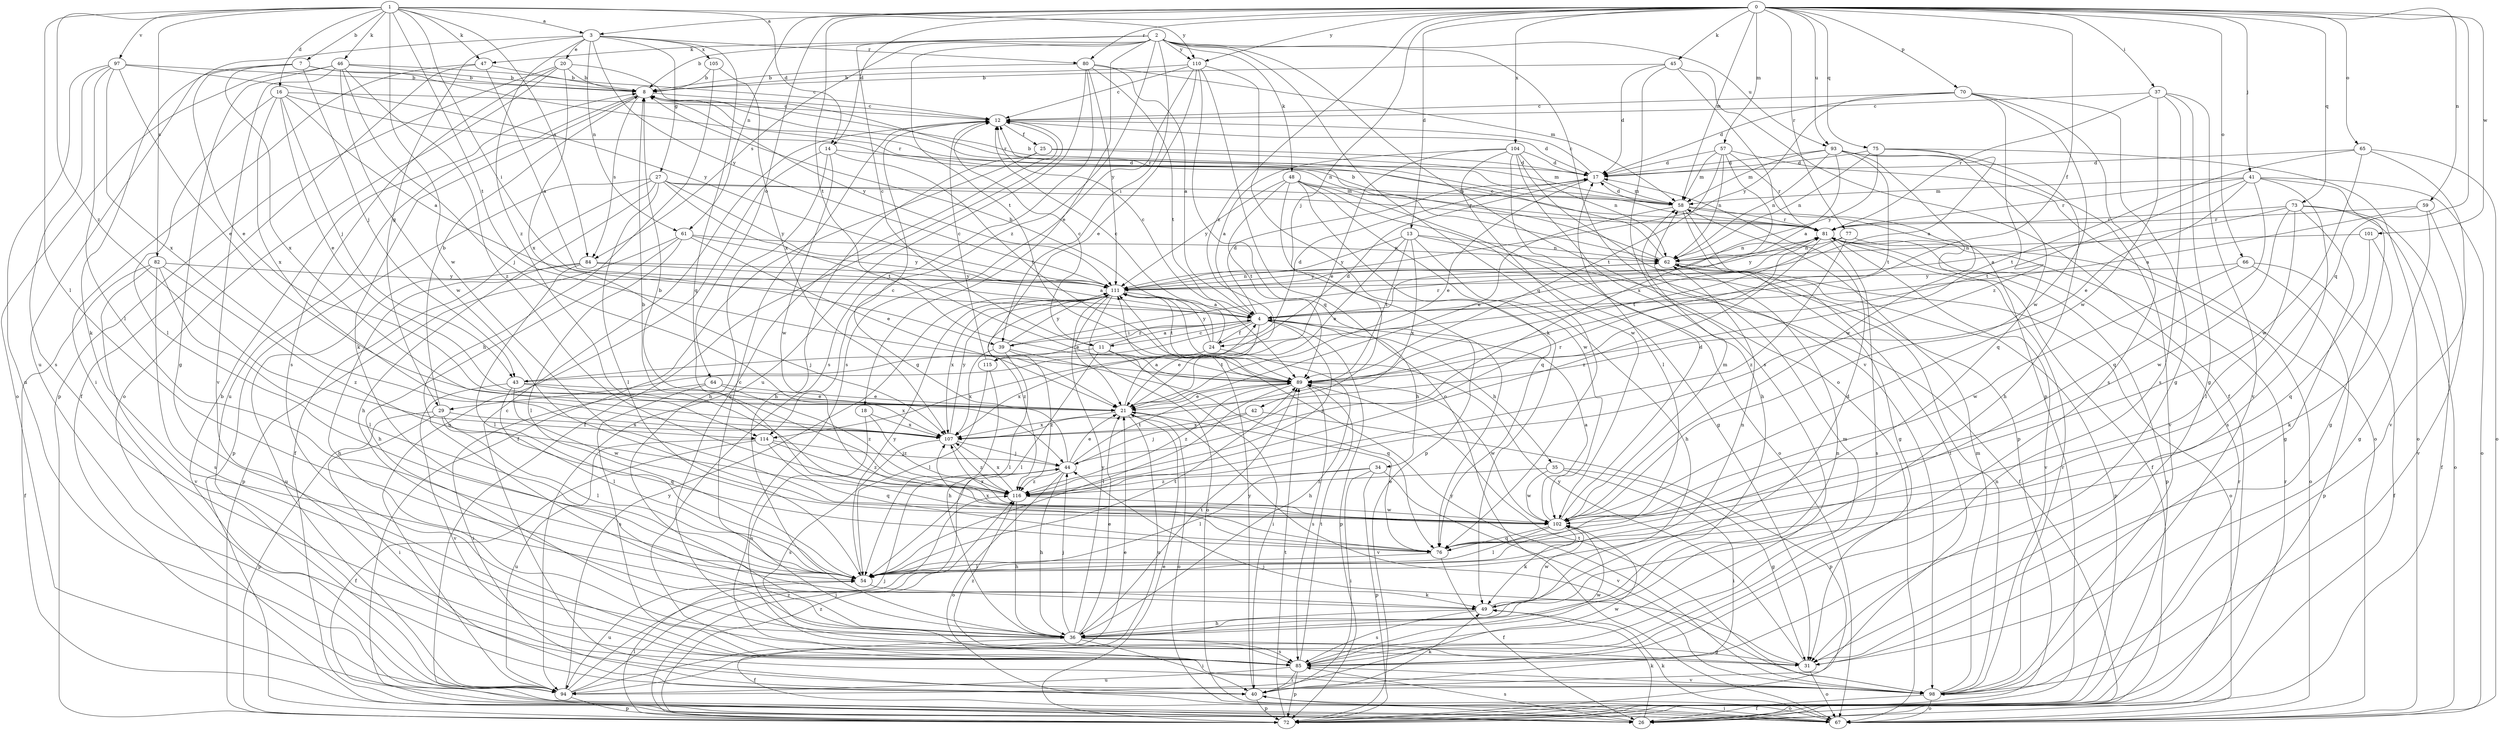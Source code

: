 strict digraph  {
0;
1;
2;
3;
4;
7;
8;
11;
12;
13;
14;
16;
17;
18;
20;
21;
24;
25;
26;
27;
29;
31;
34;
35;
36;
37;
39;
40;
41;
42;
43;
44;
45;
46;
47;
48;
49;
54;
57;
58;
59;
61;
62;
64;
65;
66;
67;
70;
72;
73;
75;
76;
77;
80;
81;
82;
84;
85;
89;
93;
94;
97;
98;
101;
102;
104;
105;
107;
110;
111;
114;
115;
116;
0 -> 3  [label=a];
0 -> 13  [label=d];
0 -> 14  [label=d];
0 -> 24  [label=f];
0 -> 37  [label=i];
0 -> 41  [label=j];
0 -> 42  [label=j];
0 -> 45  [label=k];
0 -> 57  [label=m];
0 -> 58  [label=m];
0 -> 59  [label=n];
0 -> 61  [label=n];
0 -> 64  [label=o];
0 -> 65  [label=o];
0 -> 66  [label=o];
0 -> 70  [label=p];
0 -> 73  [label=q];
0 -> 75  [label=q];
0 -> 76  [label=q];
0 -> 77  [label=r];
0 -> 80  [label=r];
0 -> 89  [label=t];
0 -> 93  [label=u];
0 -> 101  [label=w];
0 -> 104  [label=x];
0 -> 110  [label=y];
0 -> 114  [label=z];
1 -> 3  [label=a];
1 -> 7  [label=b];
1 -> 14  [label=d];
1 -> 16  [label=d];
1 -> 39  [label=i];
1 -> 46  [label=k];
1 -> 47  [label=k];
1 -> 54  [label=l];
1 -> 82  [label=s];
1 -> 84  [label=s];
1 -> 89  [label=t];
1 -> 97  [label=v];
1 -> 102  [label=w];
1 -> 110  [label=y];
1 -> 114  [label=z];
2 -> 8  [label=b];
2 -> 11  [label=c];
2 -> 18  [label=e];
2 -> 39  [label=i];
2 -> 47  [label=k];
2 -> 48  [label=k];
2 -> 67  [label=o];
2 -> 76  [label=q];
2 -> 84  [label=s];
2 -> 89  [label=t];
2 -> 93  [label=u];
2 -> 98  [label=v];
2 -> 110  [label=y];
2 -> 114  [label=z];
3 -> 20  [label=e];
3 -> 27  [label=g];
3 -> 29  [label=g];
3 -> 61  [label=n];
3 -> 76  [label=q];
3 -> 80  [label=r];
3 -> 94  [label=u];
3 -> 105  [label=x];
3 -> 111  [label=y];
3 -> 114  [label=z];
4 -> 11  [label=c];
4 -> 12  [label=c];
4 -> 17  [label=d];
4 -> 21  [label=e];
4 -> 24  [label=f];
4 -> 29  [label=g];
4 -> 34  [label=h];
4 -> 35  [label=h];
4 -> 39  [label=i];
4 -> 72  [label=p];
4 -> 115  [label=z];
4 -> 116  [label=z];
7 -> 8  [label=b];
7 -> 21  [label=e];
7 -> 43  [label=j];
7 -> 49  [label=k];
7 -> 81  [label=r];
7 -> 107  [label=x];
8 -> 12  [label=c];
8 -> 49  [label=k];
8 -> 81  [label=r];
8 -> 84  [label=s];
8 -> 94  [label=u];
8 -> 111  [label=y];
11 -> 4  [label=a];
11 -> 12  [label=c];
11 -> 40  [label=i];
11 -> 43  [label=j];
11 -> 54  [label=l];
11 -> 89  [label=t];
12 -> 17  [label=d];
12 -> 25  [label=f];
12 -> 26  [label=f];
13 -> 21  [label=e];
13 -> 26  [label=f];
13 -> 36  [label=h];
13 -> 62  [label=n];
13 -> 89  [label=t];
13 -> 107  [label=x];
13 -> 111  [label=y];
14 -> 17  [label=d];
14 -> 36  [label=h];
14 -> 89  [label=t];
14 -> 94  [label=u];
14 -> 102  [label=w];
16 -> 4  [label=a];
16 -> 12  [label=c];
16 -> 21  [label=e];
16 -> 43  [label=j];
16 -> 54  [label=l];
16 -> 62  [label=n];
16 -> 107  [label=x];
17 -> 12  [label=c];
17 -> 21  [label=e];
17 -> 58  [label=m];
18 -> 85  [label=s];
18 -> 107  [label=x];
18 -> 116  [label=z];
20 -> 8  [label=b];
20 -> 67  [label=o];
20 -> 72  [label=p];
20 -> 81  [label=r];
20 -> 85  [label=s];
20 -> 107  [label=x];
21 -> 4  [label=a];
21 -> 67  [label=o];
21 -> 94  [label=u];
21 -> 98  [label=v];
21 -> 107  [label=x];
24 -> 8  [label=b];
24 -> 12  [label=c];
24 -> 17  [label=d];
24 -> 36  [label=h];
24 -> 107  [label=x];
24 -> 111  [label=y];
25 -> 17  [label=d];
25 -> 26  [label=f];
25 -> 36  [label=h];
25 -> 58  [label=m];
26 -> 49  [label=k];
26 -> 81  [label=r];
26 -> 85  [label=s];
27 -> 26  [label=f];
27 -> 36  [label=h];
27 -> 54  [label=l];
27 -> 58  [label=m];
27 -> 72  [label=p];
27 -> 81  [label=r];
27 -> 89  [label=t];
27 -> 111  [label=y];
29 -> 8  [label=b];
29 -> 40  [label=i];
29 -> 54  [label=l];
29 -> 72  [label=p];
29 -> 76  [label=q];
29 -> 107  [label=x];
31 -> 12  [label=c];
31 -> 44  [label=j];
31 -> 67  [label=o];
31 -> 111  [label=y];
31 -> 116  [label=z];
34 -> 40  [label=i];
34 -> 54  [label=l];
34 -> 72  [label=p];
34 -> 98  [label=v];
34 -> 116  [label=z];
35 -> 31  [label=g];
35 -> 40  [label=i];
35 -> 102  [label=w];
35 -> 116  [label=z];
36 -> 12  [label=c];
36 -> 21  [label=e];
36 -> 26  [label=f];
36 -> 31  [label=g];
36 -> 40  [label=i];
36 -> 44  [label=j];
36 -> 62  [label=n];
36 -> 85  [label=s];
36 -> 89  [label=t];
36 -> 111  [label=y];
37 -> 12  [label=c];
37 -> 31  [label=g];
37 -> 81  [label=r];
37 -> 85  [label=s];
37 -> 98  [label=v];
37 -> 102  [label=w];
39 -> 54  [label=l];
39 -> 76  [label=q];
39 -> 81  [label=r];
39 -> 107  [label=x];
39 -> 111  [label=y];
39 -> 116  [label=z];
40 -> 12  [label=c];
40 -> 49  [label=k];
40 -> 67  [label=o];
40 -> 72  [label=p];
40 -> 111  [label=y];
41 -> 21  [label=e];
41 -> 31  [label=g];
41 -> 58  [label=m];
41 -> 67  [label=o];
41 -> 76  [label=q];
41 -> 81  [label=r];
41 -> 85  [label=s];
41 -> 89  [label=t];
42 -> 44  [label=j];
42 -> 72  [label=p];
42 -> 107  [label=x];
43 -> 17  [label=d];
43 -> 21  [label=e];
43 -> 54  [label=l];
43 -> 98  [label=v];
43 -> 102  [label=w];
43 -> 107  [label=x];
44 -> 12  [label=c];
44 -> 21  [label=e];
44 -> 36  [label=h];
44 -> 67  [label=o];
44 -> 81  [label=r];
44 -> 89  [label=t];
44 -> 116  [label=z];
45 -> 8  [label=b];
45 -> 17  [label=d];
45 -> 26  [label=f];
45 -> 72  [label=p];
45 -> 85  [label=s];
46 -> 8  [label=b];
46 -> 12  [label=c];
46 -> 31  [label=g];
46 -> 44  [label=j];
46 -> 67  [label=o];
46 -> 98  [label=v];
46 -> 102  [label=w];
46 -> 116  [label=z];
47 -> 4  [label=a];
47 -> 8  [label=b];
47 -> 26  [label=f];
47 -> 40  [label=i];
48 -> 31  [label=g];
48 -> 58  [label=m];
48 -> 67  [label=o];
48 -> 72  [label=p];
48 -> 76  [label=q];
48 -> 89  [label=t];
48 -> 102  [label=w];
48 -> 111  [label=y];
49 -> 17  [label=d];
49 -> 36  [label=h];
49 -> 85  [label=s];
49 -> 102  [label=w];
54 -> 49  [label=k];
54 -> 62  [label=n];
54 -> 89  [label=t];
54 -> 94  [label=u];
54 -> 111  [label=y];
57 -> 17  [label=d];
57 -> 58  [label=m];
57 -> 62  [label=n];
57 -> 67  [label=o];
57 -> 81  [label=r];
57 -> 89  [label=t];
57 -> 107  [label=x];
58 -> 8  [label=b];
58 -> 17  [label=d];
58 -> 21  [label=e];
58 -> 26  [label=f];
58 -> 31  [label=g];
58 -> 40  [label=i];
58 -> 81  [label=r];
59 -> 4  [label=a];
59 -> 31  [label=g];
59 -> 81  [label=r];
59 -> 98  [label=v];
61 -> 21  [label=e];
61 -> 36  [label=h];
61 -> 54  [label=l];
61 -> 62  [label=n];
61 -> 72  [label=p];
61 -> 111  [label=y];
62 -> 8  [label=b];
62 -> 12  [label=c];
62 -> 67  [label=o];
62 -> 72  [label=p];
62 -> 111  [label=y];
64 -> 21  [label=e];
64 -> 40  [label=i];
64 -> 85  [label=s];
64 -> 116  [label=z];
65 -> 17  [label=d];
65 -> 67  [label=o];
65 -> 89  [label=t];
65 -> 98  [label=v];
65 -> 102  [label=w];
66 -> 26  [label=f];
66 -> 72  [label=p];
66 -> 102  [label=w];
66 -> 111  [label=y];
67 -> 40  [label=i];
67 -> 49  [label=k];
70 -> 12  [label=c];
70 -> 17  [label=d];
70 -> 31  [label=g];
70 -> 85  [label=s];
70 -> 102  [label=w];
70 -> 111  [label=y];
70 -> 116  [label=z];
72 -> 21  [label=e];
72 -> 44  [label=j];
72 -> 54  [label=l];
72 -> 81  [label=r];
72 -> 89  [label=t];
72 -> 116  [label=z];
73 -> 4  [label=a];
73 -> 26  [label=f];
73 -> 31  [label=g];
73 -> 54  [label=l];
73 -> 67  [label=o];
73 -> 81  [label=r];
73 -> 102  [label=w];
75 -> 4  [label=a];
75 -> 17  [label=d];
75 -> 36  [label=h];
75 -> 62  [label=n];
75 -> 67  [label=o];
75 -> 111  [label=y];
76 -> 21  [label=e];
76 -> 26  [label=f];
76 -> 54  [label=l];
76 -> 107  [label=x];
77 -> 62  [label=n];
77 -> 67  [label=o];
77 -> 89  [label=t];
77 -> 116  [label=z];
80 -> 4  [label=a];
80 -> 8  [label=b];
80 -> 58  [label=m];
80 -> 85  [label=s];
80 -> 89  [label=t];
80 -> 94  [label=u];
80 -> 111  [label=y];
81 -> 62  [label=n];
81 -> 72  [label=p];
81 -> 85  [label=s];
81 -> 98  [label=v];
81 -> 111  [label=y];
81 -> 116  [label=z];
82 -> 26  [label=f];
82 -> 54  [label=l];
82 -> 85  [label=s];
82 -> 98  [label=v];
82 -> 111  [label=y];
82 -> 116  [label=z];
84 -> 4  [label=a];
84 -> 36  [label=h];
84 -> 54  [label=l];
84 -> 94  [label=u];
84 -> 111  [label=y];
85 -> 40  [label=i];
85 -> 58  [label=m];
85 -> 72  [label=p];
85 -> 89  [label=t];
85 -> 94  [label=u];
85 -> 98  [label=v];
85 -> 102  [label=w];
89 -> 21  [label=e];
89 -> 54  [label=l];
89 -> 85  [label=s];
89 -> 102  [label=w];
89 -> 116  [label=z];
93 -> 4  [label=a];
93 -> 17  [label=d];
93 -> 58  [label=m];
93 -> 62  [label=n];
93 -> 76  [label=q];
93 -> 89  [label=t];
93 -> 98  [label=v];
93 -> 102  [label=w];
94 -> 8  [label=b];
94 -> 21  [label=e];
94 -> 44  [label=j];
94 -> 72  [label=p];
94 -> 102  [label=w];
94 -> 111  [label=y];
94 -> 116  [label=z];
97 -> 8  [label=b];
97 -> 21  [label=e];
97 -> 54  [label=l];
97 -> 85  [label=s];
97 -> 94  [label=u];
97 -> 107  [label=x];
97 -> 111  [label=y];
98 -> 26  [label=f];
98 -> 58  [label=m];
98 -> 62  [label=n];
98 -> 67  [label=o];
98 -> 81  [label=r];
98 -> 89  [label=t];
98 -> 111  [label=y];
101 -> 49  [label=k];
101 -> 62  [label=n];
101 -> 76  [label=q];
102 -> 4  [label=a];
102 -> 8  [label=b];
102 -> 17  [label=d];
102 -> 49  [label=k];
102 -> 54  [label=l];
102 -> 58  [label=m];
102 -> 76  [label=q];
102 -> 107  [label=x];
104 -> 4  [label=a];
104 -> 17  [label=d];
104 -> 21  [label=e];
104 -> 36  [label=h];
104 -> 54  [label=l];
104 -> 62  [label=n];
104 -> 72  [label=p];
104 -> 102  [label=w];
105 -> 8  [label=b];
105 -> 36  [label=h];
105 -> 107  [label=x];
107 -> 44  [label=j];
107 -> 85  [label=s];
107 -> 111  [label=y];
107 -> 116  [label=z];
110 -> 8  [label=b];
110 -> 12  [label=c];
110 -> 21  [label=e];
110 -> 49  [label=k];
110 -> 67  [label=o];
110 -> 76  [label=q];
110 -> 85  [label=s];
111 -> 4  [label=a];
111 -> 21  [label=e];
111 -> 62  [label=n];
111 -> 67  [label=o];
111 -> 89  [label=t];
111 -> 107  [label=x];
111 -> 116  [label=z];
114 -> 26  [label=f];
114 -> 44  [label=j];
114 -> 76  [label=q];
114 -> 94  [label=u];
114 -> 116  [label=z];
115 -> 12  [label=c];
115 -> 36  [label=h];
115 -> 54  [label=l];
116 -> 8  [label=b];
116 -> 36  [label=h];
116 -> 102  [label=w];
116 -> 107  [label=x];
}
